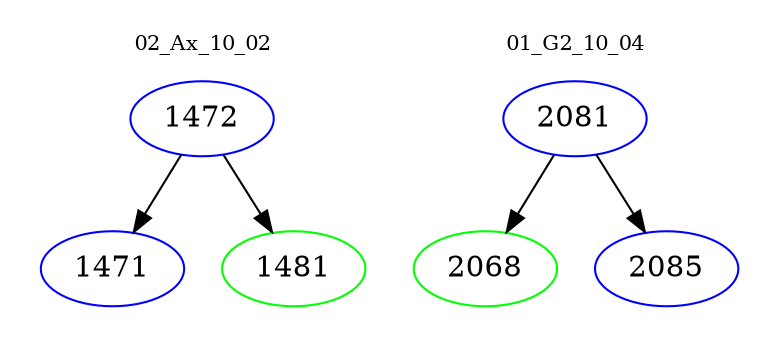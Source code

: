 digraph{
subgraph cluster_0 {
color = white
label = "02_Ax_10_02";
fontsize=10;
T0_1472 [label="1472", color="blue"]
T0_1472 -> T0_1471 [color="black"]
T0_1471 [label="1471", color="blue"]
T0_1472 -> T0_1481 [color="black"]
T0_1481 [label="1481", color="green"]
}
subgraph cluster_1 {
color = white
label = "01_G2_10_04";
fontsize=10;
T1_2081 [label="2081", color="blue"]
T1_2081 -> T1_2068 [color="black"]
T1_2068 [label="2068", color="green"]
T1_2081 -> T1_2085 [color="black"]
T1_2085 [label="2085", color="blue"]
}
}
